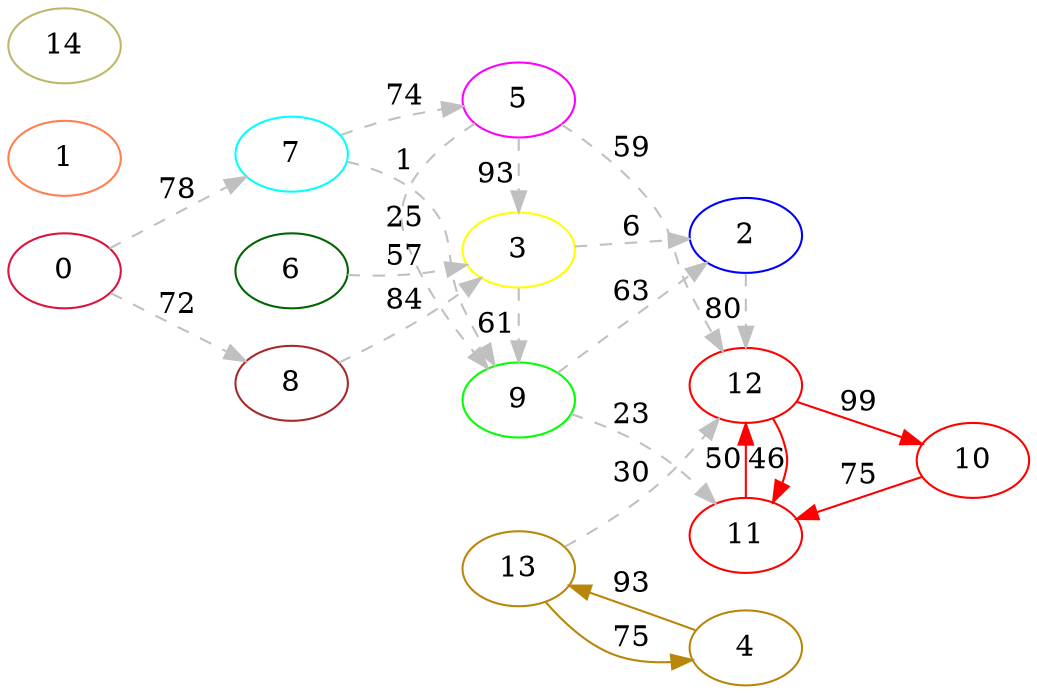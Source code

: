 digraph G {
ranksep = "equally";
rankdir = LR;
{rank = same; 0; };
{rank = same; 7; 8; };
{rank = same; 9; 5; 3; };
{rank = same; 11; 2; 12; };
{rank = same; 10; };
{rank = same; };
{rank = same; 1; };
{rank = same; 4; };
{rank = same; 13; };
{rank = same; };
{rank = same; 6; };
{rank = same; };
{rank = same; 14; };
10 [color = "red"];
12 [color = "red"];
11 [color = "red"];
2 [color = "blue"];
9 [color = "green"];
3 [color = "yellow"];
5 [color = "magenta"];
7 [color = "aqua"];
8 [color = "brown"];
0 [color = "crimson"];
1 [color = "coral"];
13 [color = "darkgoldenrod"];
4 [color = "darkgoldenrod"];
6 [color = "darkgreen"];
14 [color = "darkkhaki"];
0->7[label="78" color = "grey" style = "dashed"];
0->8[label="72" color = "grey" style = "dashed"];
7->9[label="1" color = "grey" style = "dashed"];
7->5[label="74" color = "grey" style = "dashed"];
8->3[label="84" color = "grey" style = "dashed"];
9->11[label="23" color = "grey" style = "dashed"];
9->2[label="63" color = "grey" style = "dashed"];
5->12[label="59" color = "grey" style = "dashed"];
5->9[label="25" color = "grey" style = "dashed"];
5->3[label="93" color = "grey" style = "dashed"];
3->9[label="61" color = "grey" style = "dashed"];
3->2[label="6" color = "grey" style = "dashed"];
11->12[label="50" color = "red"];
2->12[label="80" color = "grey" style = "dashed"];
12->10[label="99" color = "red"];
12->11[label="46" color = "red"];
10->11[label="75" color = "red"];
1
4->13[label="93" color = "darkgoldenrod"];
13->4[label="75" color = "darkgoldenrod"];
13->12[label="30" color = "grey" style = "dashed"];
6->3[label="57" color = "grey" style = "dashed"];
14
}
